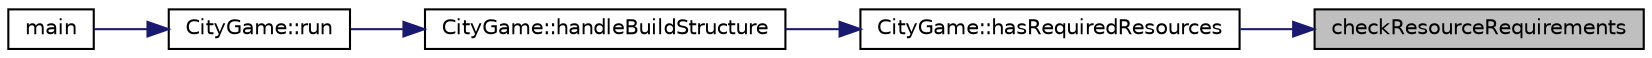digraph "checkResourceRequirements"
{
 // LATEX_PDF_SIZE
  edge [fontname="Helvetica",fontsize="10",labelfontname="Helvetica",labelfontsize="10"];
  node [fontname="Helvetica",fontsize="10",shape=record];
  rankdir="RL";
  Node1 [label="checkResourceRequirements",height=0.2,width=0.4,color="black", fillcolor="grey75", style="filled", fontcolor="black",tooltip="Checks if the collected resources meet the requirements for a specified building."];
  Node1 -> Node2 [dir="back",color="midnightblue",fontsize="10",style="solid"];
  Node2 [label="CityGame::hasRequiredResources",height=0.2,width=0.4,color="black", fillcolor="white", style="filled",URL="$classCityGame.html#a9f181c1d58a087535143ca99306916c4",tooltip=" "];
  Node2 -> Node3 [dir="back",color="midnightblue",fontsize="10",style="solid"];
  Node3 [label="CityGame::handleBuildStructure",height=0.2,width=0.4,color="black", fillcolor="white", style="filled",URL="$classCityGame.html#adef5c49d44b7b5faf191ec7c7684148d",tooltip=" "];
  Node3 -> Node4 [dir="back",color="midnightblue",fontsize="10",style="solid"];
  Node4 [label="CityGame::run",height=0.2,width=0.4,color="black", fillcolor="white", style="filled",URL="$classCityGame.html#ad26bc885078e071e3ad2b40787fcca18",tooltip=" "];
  Node4 -> Node5 [dir="back",color="midnightblue",fontsize="10",style="solid"];
  Node5 [label="main",height=0.2,width=0.4,color="black", fillcolor="white", style="filled",URL="$main_8cpp.html#ae66f6b31b5ad750f1fe042a706a4e3d4",tooltip=" "];
}
